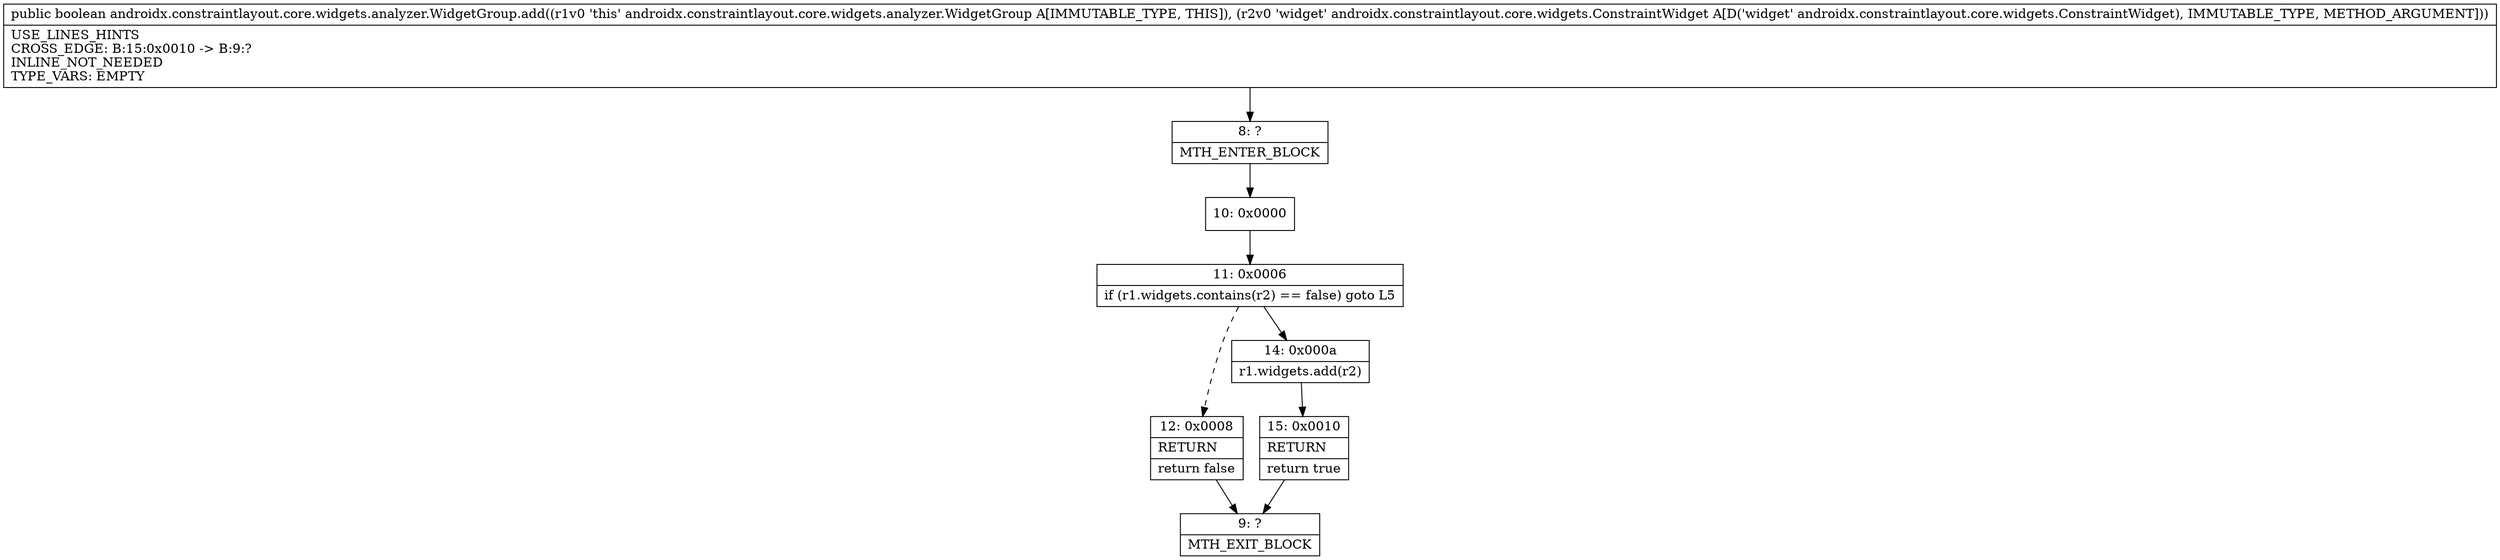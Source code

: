 digraph "CFG forandroidx.constraintlayout.core.widgets.analyzer.WidgetGroup.add(Landroidx\/constraintlayout\/core\/widgets\/ConstraintWidget;)Z" {
Node_8 [shape=record,label="{8\:\ ?|MTH_ENTER_BLOCK\l}"];
Node_10 [shape=record,label="{10\:\ 0x0000}"];
Node_11 [shape=record,label="{11\:\ 0x0006|if (r1.widgets.contains(r2) == false) goto L5\l}"];
Node_12 [shape=record,label="{12\:\ 0x0008|RETURN\l|return false\l}"];
Node_9 [shape=record,label="{9\:\ ?|MTH_EXIT_BLOCK\l}"];
Node_14 [shape=record,label="{14\:\ 0x000a|r1.widgets.add(r2)\l}"];
Node_15 [shape=record,label="{15\:\ 0x0010|RETURN\l|return true\l}"];
MethodNode[shape=record,label="{public boolean androidx.constraintlayout.core.widgets.analyzer.WidgetGroup.add((r1v0 'this' androidx.constraintlayout.core.widgets.analyzer.WidgetGroup A[IMMUTABLE_TYPE, THIS]), (r2v0 'widget' androidx.constraintlayout.core.widgets.ConstraintWidget A[D('widget' androidx.constraintlayout.core.widgets.ConstraintWidget), IMMUTABLE_TYPE, METHOD_ARGUMENT]))  | USE_LINES_HINTS\lCROSS_EDGE: B:15:0x0010 \-\> B:9:?\lINLINE_NOT_NEEDED\lTYPE_VARS: EMPTY\l}"];
MethodNode -> Node_8;Node_8 -> Node_10;
Node_10 -> Node_11;
Node_11 -> Node_12[style=dashed];
Node_11 -> Node_14;
Node_12 -> Node_9;
Node_14 -> Node_15;
Node_15 -> Node_9;
}

